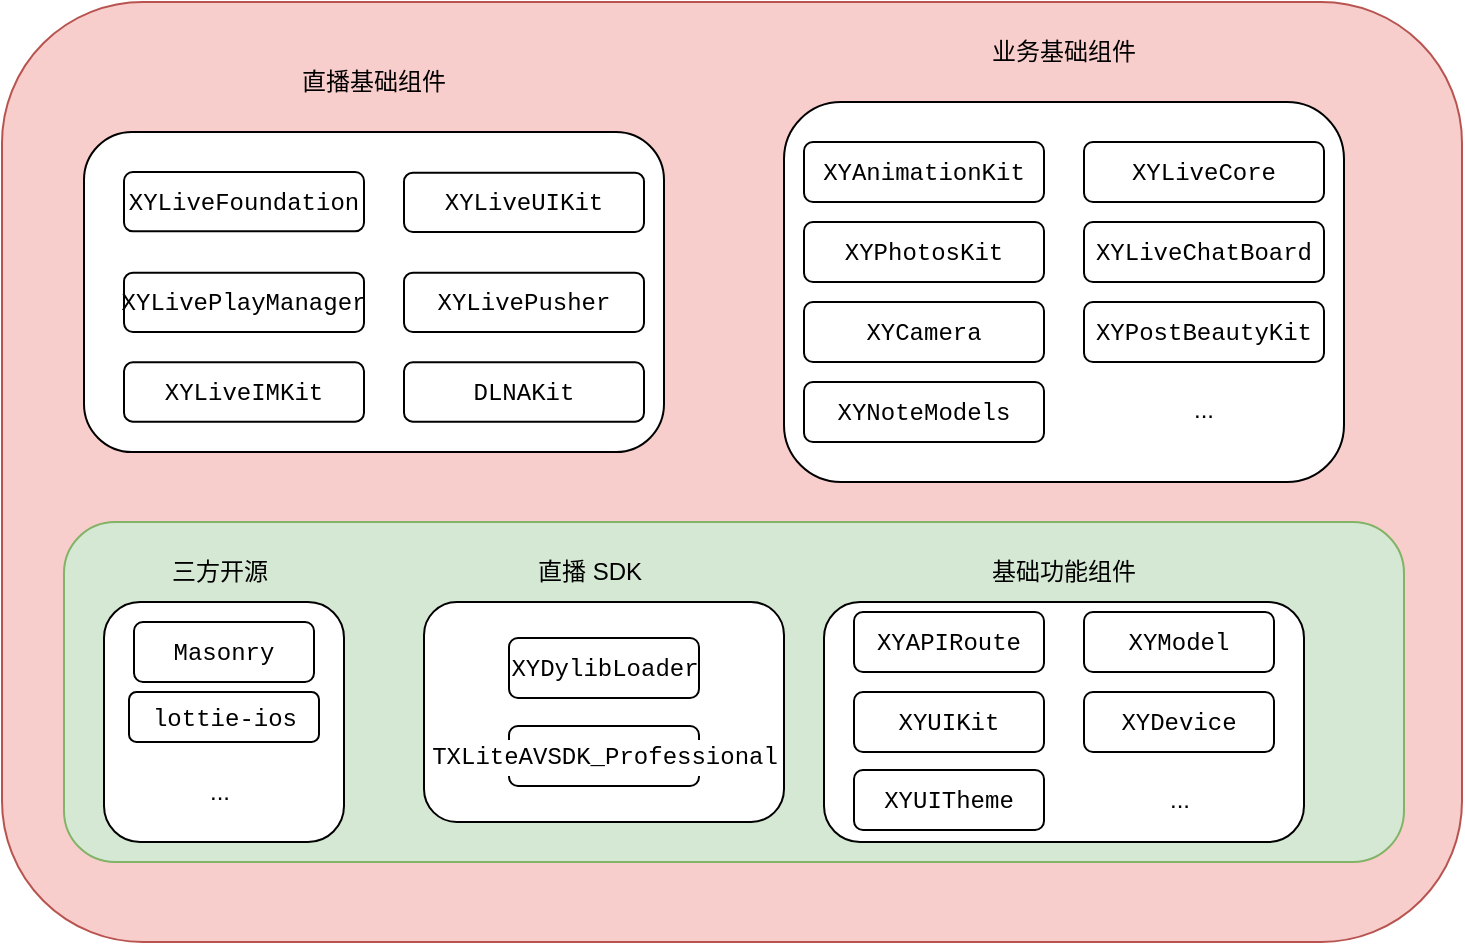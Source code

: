 <mxfile version="22.1.20" type="github">
  <diagram name="第 1 页" id="BjN0HSsCt5Mu86GL2Iaq">
    <mxGraphModel dx="1059" dy="598" grid="1" gridSize="10" guides="1" tooltips="1" connect="1" arrows="1" fold="1" page="1" pageScale="1" pageWidth="827" pageHeight="1169" math="0" shadow="0">
      <root>
        <mxCell id="0" />
        <mxCell id="1" parent="0" />
        <mxCell id="tBpjEUCy_msSDKtW_xWb-1" value="" style="rounded=1;whiteSpace=wrap;html=1;fillColor=#f8cecc;strokeColor=#b85450;" vertex="1" parent="1">
          <mxGeometry x="49" y="370" width="730" height="470" as="geometry" />
        </mxCell>
        <mxCell id="tBpjEUCy_msSDKtW_xWb-24" value="" style="rounded=1;whiteSpace=wrap;html=1;labelBackgroundColor=default;fillColor=#d5e8d4;strokeColor=#82b366;" vertex="1" parent="1">
          <mxGeometry x="80" y="630" width="670" height="170" as="geometry" />
        </mxCell>
        <mxCell id="tBpjEUCy_msSDKtW_xWb-43" value="" style="group" vertex="1" connectable="0" parent="1">
          <mxGeometry x="460" y="640" width="240" height="150" as="geometry" />
        </mxCell>
        <mxCell id="tBpjEUCy_msSDKtW_xWb-27" value="" style="rounded=1;whiteSpace=wrap;html=1;fontColor=default;labelBackgroundColor=default;" vertex="1" parent="tBpjEUCy_msSDKtW_xWb-43">
          <mxGeometry y="30" width="240" height="120" as="geometry" />
        </mxCell>
        <mxCell id="tBpjEUCy_msSDKtW_xWb-31" value="基础功能组件" style="text;html=1;strokeColor=none;fillColor=none;align=center;verticalAlign=middle;whiteSpace=wrap;rounded=0;fontColor=default;labelBackgroundColor=none;" vertex="1" parent="tBpjEUCy_msSDKtW_xWb-43">
          <mxGeometry x="75" width="90" height="30" as="geometry" />
        </mxCell>
        <mxCell id="tBpjEUCy_msSDKtW_xWb-37" value="&lt;div style=&quot;font-family: Menlo, Monaco, &amp;quot;Courier New&amp;quot;, monospace; line-height: 18px;&quot;&gt;&lt;div style=&quot;line-height: 18px;&quot;&gt;&lt;div style=&quot;line-height: 18px;&quot;&gt;XYAPIRoute&lt;/div&gt;&lt;/div&gt;&lt;/div&gt;" style="rounded=1;whiteSpace=wrap;html=1;fontColor=default;labelBackgroundColor=default;" vertex="1" parent="tBpjEUCy_msSDKtW_xWb-43">
          <mxGeometry x="15" y="35" width="95" height="30" as="geometry" />
        </mxCell>
        <mxCell id="tBpjEUCy_msSDKtW_xWb-38" value="&lt;div style=&quot;font-family: Menlo, Monaco, &amp;quot;Courier New&amp;quot;, monospace; line-height: 18px;&quot;&gt;&lt;div style=&quot;line-height: 18px;&quot;&gt;&lt;div style=&quot;line-height: 18px;&quot;&gt;XYModel&lt;/div&gt;&lt;/div&gt;&lt;/div&gt;" style="rounded=1;whiteSpace=wrap;html=1;fontColor=default;labelBackgroundColor=default;" vertex="1" parent="tBpjEUCy_msSDKtW_xWb-43">
          <mxGeometry x="130" y="35" width="95" height="30" as="geometry" />
        </mxCell>
        <mxCell id="tBpjEUCy_msSDKtW_xWb-39" value="&lt;div style=&quot;font-family: Menlo, Monaco, &amp;quot;Courier New&amp;quot;, monospace; line-height: 18px;&quot;&gt;&lt;div style=&quot;line-height: 18px;&quot;&gt;&lt;div style=&quot;line-height: 18px;&quot;&gt;XYUIKit&lt;/div&gt;&lt;/div&gt;&lt;/div&gt;" style="rounded=1;whiteSpace=wrap;html=1;fontColor=default;labelBackgroundColor=default;" vertex="1" parent="tBpjEUCy_msSDKtW_xWb-43">
          <mxGeometry x="15" y="75" width="95" height="30" as="geometry" />
        </mxCell>
        <mxCell id="tBpjEUCy_msSDKtW_xWb-40" value="&lt;div style=&quot;font-family: Menlo, Monaco, &amp;quot;Courier New&amp;quot;, monospace; line-height: 18px;&quot;&gt;&lt;div style=&quot;line-height: 18px;&quot;&gt;&lt;div style=&quot;line-height: 18px;&quot;&gt;XYDevice&lt;/div&gt;&lt;/div&gt;&lt;/div&gt;" style="rounded=1;whiteSpace=wrap;html=1;fontColor=default;labelBackgroundColor=default;" vertex="1" parent="tBpjEUCy_msSDKtW_xWb-43">
          <mxGeometry x="130" y="75" width="95" height="30" as="geometry" />
        </mxCell>
        <mxCell id="tBpjEUCy_msSDKtW_xWb-41" value="&lt;div style=&quot;font-family: Menlo, Monaco, &amp;quot;Courier New&amp;quot;, monospace; line-height: 18px;&quot;&gt;&lt;div style=&quot;line-height: 18px;&quot;&gt;&lt;div style=&quot;line-height: 18px;&quot;&gt;XYUITheme&lt;/div&gt;&lt;/div&gt;&lt;/div&gt;" style="rounded=1;whiteSpace=wrap;html=1;fontColor=default;labelBackgroundColor=default;" vertex="1" parent="tBpjEUCy_msSDKtW_xWb-43">
          <mxGeometry x="15" y="114" width="95" height="30" as="geometry" />
        </mxCell>
        <mxCell id="tBpjEUCy_msSDKtW_xWb-42" value="..." style="text;html=1;strokeColor=none;fillColor=none;align=center;verticalAlign=middle;whiteSpace=wrap;rounded=0;fontColor=default;labelBackgroundColor=default;" vertex="1" parent="tBpjEUCy_msSDKtW_xWb-43">
          <mxGeometry x="147.5" y="114" width="60" height="30" as="geometry" />
        </mxCell>
        <mxCell id="tBpjEUCy_msSDKtW_xWb-44" value="" style="group" vertex="1" connectable="0" parent="1">
          <mxGeometry x="260" y="640" width="180" height="140" as="geometry" />
        </mxCell>
        <mxCell id="tBpjEUCy_msSDKtW_xWb-26" value="" style="rounded=1;whiteSpace=wrap;html=1;fontColor=default;labelBackgroundColor=default;" vertex="1" parent="tBpjEUCy_msSDKtW_xWb-44">
          <mxGeometry y="30" width="180" height="110" as="geometry" />
        </mxCell>
        <mxCell id="tBpjEUCy_msSDKtW_xWb-30" value="直播 SDK" style="text;html=1;strokeColor=none;fillColor=none;align=center;verticalAlign=middle;whiteSpace=wrap;rounded=0;fontColor=default;labelBackgroundColor=none;" vertex="1" parent="tBpjEUCy_msSDKtW_xWb-44">
          <mxGeometry x="32.5" width="100" height="30" as="geometry" />
        </mxCell>
        <mxCell id="tBpjEUCy_msSDKtW_xWb-35" value="&lt;div style=&quot;font-family: Menlo, Monaco, &amp;quot;Courier New&amp;quot;, monospace; line-height: 18px;&quot;&gt;&lt;div style=&quot;line-height: 18px;&quot;&gt;XYDylibLoader&lt;/div&gt;&lt;/div&gt;" style="rounded=1;whiteSpace=wrap;html=1;fontColor=default;labelBackgroundColor=default;" vertex="1" parent="tBpjEUCy_msSDKtW_xWb-44">
          <mxGeometry x="42.5" y="48" width="95" height="30" as="geometry" />
        </mxCell>
        <mxCell id="tBpjEUCy_msSDKtW_xWb-36" value="&lt;div style=&quot;font-family: Menlo, Monaco, &amp;quot;Courier New&amp;quot;, monospace; line-height: 18px;&quot;&gt;&lt;div style=&quot;line-height: 18px;&quot;&gt;&lt;div style=&quot;line-height: 18px;&quot;&gt;TXLiteAVSDK_Professional&lt;/div&gt;&lt;/div&gt;&lt;/div&gt;" style="rounded=1;whiteSpace=wrap;html=1;fontColor=default;labelBackgroundColor=default;" vertex="1" parent="tBpjEUCy_msSDKtW_xWb-44">
          <mxGeometry x="42.5" y="92" width="95" height="30" as="geometry" />
        </mxCell>
        <mxCell id="tBpjEUCy_msSDKtW_xWb-45" value="" style="group" vertex="1" connectable="0" parent="1">
          <mxGeometry x="100" y="640" width="120" height="150" as="geometry" />
        </mxCell>
        <mxCell id="tBpjEUCy_msSDKtW_xWb-25" value="" style="rounded=1;whiteSpace=wrap;html=1;fontColor=default;labelBackgroundColor=default;" vertex="1" parent="tBpjEUCy_msSDKtW_xWb-45">
          <mxGeometry y="30" width="120" height="120" as="geometry" />
        </mxCell>
        <mxCell id="tBpjEUCy_msSDKtW_xWb-28" value="&lt;div style=&quot;font-family: Menlo, Monaco, &amp;quot;Courier New&amp;quot;, monospace; line-height: 18px;&quot;&gt;Masonry&lt;/div&gt;" style="rounded=1;whiteSpace=wrap;html=1;fontColor=default;labelBackgroundColor=default;" vertex="1" parent="tBpjEUCy_msSDKtW_xWb-45">
          <mxGeometry x="15" y="40" width="90" height="30" as="geometry" />
        </mxCell>
        <mxCell id="tBpjEUCy_msSDKtW_xWb-29" value="三方开源" style="text;html=1;strokeColor=none;fillColor=none;align=center;verticalAlign=middle;whiteSpace=wrap;rounded=0;fontColor=default;labelBackgroundColor=none;" vertex="1" parent="tBpjEUCy_msSDKtW_xWb-45">
          <mxGeometry x="28" width="60" height="30" as="geometry" />
        </mxCell>
        <mxCell id="tBpjEUCy_msSDKtW_xWb-32" value="&lt;div style=&quot;font-family: Menlo, Monaco, &amp;quot;Courier New&amp;quot;, monospace; line-height: 18px;&quot;&gt;&lt;div style=&quot;line-height: 18px;&quot;&gt;lottie-ios&lt;/div&gt;&lt;/div&gt;" style="rounded=1;whiteSpace=wrap;html=1;fontColor=default;labelBackgroundColor=default;" vertex="1" parent="tBpjEUCy_msSDKtW_xWb-45">
          <mxGeometry x="12.5" y="75" width="95" height="25" as="geometry" />
        </mxCell>
        <mxCell id="tBpjEUCy_msSDKtW_xWb-34" value="..." style="text;html=1;strokeColor=none;fillColor=none;align=center;verticalAlign=middle;whiteSpace=wrap;rounded=0;fontColor=default;labelBackgroundColor=default;" vertex="1" parent="tBpjEUCy_msSDKtW_xWb-45">
          <mxGeometry x="28" y="110" width="60" height="30" as="geometry" />
        </mxCell>
        <mxCell id="tBpjEUCy_msSDKtW_xWb-48" value="" style="group" vertex="1" connectable="0" parent="1">
          <mxGeometry x="90" y="395" width="290" height="200" as="geometry" />
        </mxCell>
        <mxCell id="tBpjEUCy_msSDKtW_xWb-23" value="&lt;div style=&quot;font-family: Menlo, Monaco, &amp;quot;Courier New&amp;quot;, monospace; line-height: 18px;&quot;&gt;直播基础组件&lt;/div&gt;" style="text;html=1;strokeColor=none;fillColor=none;align=center;verticalAlign=middle;whiteSpace=wrap;rounded=0;fontColor=default;labelBackgroundColor=none;container=0;" vertex="1" parent="tBpjEUCy_msSDKtW_xWb-48">
          <mxGeometry x="100" width="90" height="30" as="geometry" />
        </mxCell>
        <mxCell id="tBpjEUCy_msSDKtW_xWb-2" value="&lt;div style=&quot;font-family: Menlo, Monaco, &amp;quot;Courier New&amp;quot;, monospace; line-height: 18px;&quot;&gt;&lt;br&gt;&lt;/div&gt;" style="rounded=1;whiteSpace=wrap;html=1;fontColor=default;labelBackgroundColor=default;container=0;" vertex="1" parent="tBpjEUCy_msSDKtW_xWb-48">
          <mxGeometry y="40" width="290" height="160" as="geometry" />
        </mxCell>
        <mxCell id="tBpjEUCy_msSDKtW_xWb-3" value="&lt;meta charset=&quot;utf-8&quot;&gt;&lt;span style=&quot;font-family: Menlo, Monaco, &amp;quot;Courier New&amp;quot;, monospace; font-size: 12px; font-style: normal; font-variant-ligatures: normal; font-variant-caps: normal; font-weight: 400; letter-spacing: normal; orphans: 2; text-align: center; text-indent: 0px; text-transform: none; widows: 2; word-spacing: 0px; -webkit-text-stroke-width: 0px; text-decoration-thickness: initial; text-decoration-style: initial; text-decoration-color: initial; float: none; display: inline !important;&quot;&gt;XYLiveFoundation&lt;/span&gt;" style="rounded=1;whiteSpace=wrap;html=1;fontColor=default;labelBackgroundColor=none;container=0;" vertex="1" parent="tBpjEUCy_msSDKtW_xWb-48">
          <mxGeometry x="20" y="60.002" width="120" height="29.658" as="geometry" />
        </mxCell>
        <mxCell id="tBpjEUCy_msSDKtW_xWb-4" value="&lt;div style=&quot;font-family: Menlo, Monaco, &amp;quot;Courier New&amp;quot;, monospace; line-height: 18px;&quot;&gt;XYLiveUIKit&lt;/div&gt;" style="rounded=1;whiteSpace=wrap;html=1;fontColor=default;labelBackgroundColor=none;container=0;" vertex="1" parent="tBpjEUCy_msSDKtW_xWb-48">
          <mxGeometry x="160" y="60.346" width="120" height="29.658" as="geometry" />
        </mxCell>
        <mxCell id="tBpjEUCy_msSDKtW_xWb-6" value="&lt;div style=&quot;font-family: Menlo, Monaco, &amp;quot;Courier New&amp;quot;, monospace; line-height: 18px;&quot;&gt;&lt;div style=&quot;line-height: 18px;&quot;&gt;XYLivePlayManager&lt;/div&gt;&lt;/div&gt;" style="rounded=1;whiteSpace=wrap;html=1;fontColor=default;labelBackgroundColor=none;container=0;" vertex="1" parent="tBpjEUCy_msSDKtW_xWb-48">
          <mxGeometry x="20" y="110.339" width="120" height="29.658" as="geometry" />
        </mxCell>
        <mxCell id="tBpjEUCy_msSDKtW_xWb-7" value="&lt;div style=&quot;font-family: Menlo, Monaco, &amp;quot;Courier New&amp;quot;, monospace; line-height: 18px;&quot;&gt;&lt;div style=&quot;line-height: 18px;&quot;&gt;XYLivePusher&lt;/div&gt;&lt;/div&gt;" style="rounded=1;whiteSpace=wrap;html=1;fontColor=default;labelBackgroundColor=none;container=0;" vertex="1" parent="tBpjEUCy_msSDKtW_xWb-48">
          <mxGeometry x="160" y="110.343" width="120" height="29.658" as="geometry" />
        </mxCell>
        <mxCell id="tBpjEUCy_msSDKtW_xWb-8" value="&lt;div style=&quot;font-family: Menlo, Monaco, &amp;quot;Courier New&amp;quot;, monospace; line-height: 18px;&quot;&gt;&lt;div style=&quot;line-height: 18px;&quot;&gt;XYLiveIMKit&lt;/div&gt;&lt;/div&gt;" style="rounded=1;whiteSpace=wrap;html=1;fontColor=default;labelBackgroundColor=none;container=0;" vertex="1" parent="tBpjEUCy_msSDKtW_xWb-48">
          <mxGeometry x="20" y="155.167" width="120" height="29.658" as="geometry" />
        </mxCell>
        <mxCell id="tBpjEUCy_msSDKtW_xWb-9" value="&lt;div style=&quot;font-family: Menlo, Monaco, &amp;quot;Courier New&amp;quot;, monospace; line-height: 18px;&quot;&gt;&lt;div style=&quot;line-height: 18px;&quot;&gt;DLNAKit&lt;/div&gt;&lt;/div&gt;" style="rounded=1;whiteSpace=wrap;html=1;fontColor=default;labelBackgroundColor=none;container=0;" vertex="1" parent="tBpjEUCy_msSDKtW_xWb-48">
          <mxGeometry x="160" y="155.17" width="120" height="29.658" as="geometry" />
        </mxCell>
        <mxCell id="tBpjEUCy_msSDKtW_xWb-49" value="" style="group" vertex="1" connectable="0" parent="1">
          <mxGeometry x="440" y="380" width="280" height="230" as="geometry" />
        </mxCell>
        <mxCell id="tBpjEUCy_msSDKtW_xWb-11" value="&lt;div style=&quot;font-family: Menlo, Monaco, &amp;quot;Courier New&amp;quot;, monospace; line-height: 18px;&quot;&gt;&lt;div style=&quot;line-height: 18px;&quot;&gt;业务基础组件&lt;/div&gt;&lt;/div&gt;" style="text;html=1;strokeColor=none;fillColor=none;align=center;verticalAlign=middle;whiteSpace=wrap;rounded=0;fontColor=default;labelBackgroundColor=none;" vertex="1" parent="tBpjEUCy_msSDKtW_xWb-49">
          <mxGeometry x="95" width="90" height="30" as="geometry" />
        </mxCell>
        <mxCell id="tBpjEUCy_msSDKtW_xWb-13" value="" style="rounded=1;whiteSpace=wrap;html=1;" vertex="1" parent="tBpjEUCy_msSDKtW_xWb-49">
          <mxGeometry y="40" width="280" height="190" as="geometry" />
        </mxCell>
        <mxCell id="tBpjEUCy_msSDKtW_xWb-14" value="&lt;div style=&quot;font-family: Menlo, Monaco, &amp;quot;Courier New&amp;quot;, monospace; line-height: 18px;&quot;&gt;XYAnimationKit&lt;/div&gt;" style="rounded=1;whiteSpace=wrap;html=1;fontColor=default;labelBackgroundColor=none;" vertex="1" parent="tBpjEUCy_msSDKtW_xWb-49">
          <mxGeometry x="10" y="60" width="120" height="30" as="geometry" />
        </mxCell>
        <mxCell id="tBpjEUCy_msSDKtW_xWb-15" value="&lt;div style=&quot;font-family: Menlo, Monaco, &amp;quot;Courier New&amp;quot;, monospace; line-height: 18px;&quot;&gt;&lt;div style=&quot;line-height: 18px;&quot;&gt;&lt;div style=&quot;line-height: 18px;&quot;&gt;XYLiveCore&lt;/div&gt;&lt;/div&gt;&lt;/div&gt;" style="rounded=1;whiteSpace=wrap;html=1;fontColor=default;labelBackgroundColor=none;" vertex="1" parent="tBpjEUCy_msSDKtW_xWb-49">
          <mxGeometry x="150" y="60" width="120" height="30" as="geometry" />
        </mxCell>
        <mxCell id="tBpjEUCy_msSDKtW_xWb-16" value="&lt;div style=&quot;font-family: Menlo, Monaco, &amp;quot;Courier New&amp;quot;, monospace; line-height: 18px;&quot;&gt;&lt;div style=&quot;line-height: 18px;&quot;&gt;&lt;div style=&quot;line-height: 18px;&quot;&gt;XYLiveChatBoard&lt;/div&gt;&lt;/div&gt;&lt;/div&gt;" style="rounded=1;whiteSpace=wrap;html=1;fontColor=default;labelBackgroundColor=default;" vertex="1" parent="tBpjEUCy_msSDKtW_xWb-49">
          <mxGeometry x="150" y="100" width="120" height="30" as="geometry" />
        </mxCell>
        <mxCell id="tBpjEUCy_msSDKtW_xWb-17" value="&lt;div style=&quot;font-family: Menlo, Monaco, &amp;quot;Courier New&amp;quot;, monospace; line-height: 18px;&quot;&gt;&lt;div style=&quot;line-height: 18px;&quot;&gt;&lt;div style=&quot;line-height: 18px;&quot;&gt;XYPhotosKit&lt;/div&gt;&lt;/div&gt;&lt;/div&gt;" style="rounded=1;whiteSpace=wrap;html=1;fontColor=default;labelBackgroundColor=none;" vertex="1" parent="tBpjEUCy_msSDKtW_xWb-49">
          <mxGeometry x="10" y="100" width="120" height="30" as="geometry" />
        </mxCell>
        <mxCell id="tBpjEUCy_msSDKtW_xWb-18" value="&lt;div style=&quot;font-family: Menlo, Monaco, &amp;quot;Courier New&amp;quot;, monospace; line-height: 18px;&quot;&gt;&lt;div style=&quot;line-height: 18px;&quot;&gt;&lt;div style=&quot;line-height: 18px;&quot;&gt;XYCamera&lt;/div&gt;&lt;/div&gt;&lt;/div&gt;" style="rounded=1;whiteSpace=wrap;html=1;fontColor=default;labelBackgroundColor=none;" vertex="1" parent="tBpjEUCy_msSDKtW_xWb-49">
          <mxGeometry x="10" y="140" width="120" height="30" as="geometry" />
        </mxCell>
        <mxCell id="tBpjEUCy_msSDKtW_xWb-19" value="&lt;div style=&quot;font-family: Menlo, Monaco, &amp;quot;Courier New&amp;quot;, monospace; line-height: 18px;&quot;&gt;&lt;div style=&quot;line-height: 18px;&quot;&gt;XYPostBeautyKit&lt;/div&gt;&lt;/div&gt;" style="rounded=1;whiteSpace=wrap;html=1;fontColor=default;labelBackgroundColor=none;" vertex="1" parent="tBpjEUCy_msSDKtW_xWb-49">
          <mxGeometry x="150" y="140" width="120" height="30" as="geometry" />
        </mxCell>
        <mxCell id="tBpjEUCy_msSDKtW_xWb-46" value="&lt;div style=&quot;font-family: Menlo, Monaco, &amp;quot;Courier New&amp;quot;, monospace; line-height: 18px;&quot;&gt;&lt;div style=&quot;line-height: 18px;&quot;&gt;&lt;div style=&quot;line-height: 18px;&quot;&gt;&lt;div style=&quot;line-height: 18px;&quot;&gt;XYNoteModels&lt;/div&gt;&lt;/div&gt;&lt;/div&gt;&lt;/div&gt;" style="rounded=1;whiteSpace=wrap;html=1;fontColor=default;labelBackgroundColor=none;" vertex="1" parent="tBpjEUCy_msSDKtW_xWb-49">
          <mxGeometry x="10" y="180" width="120" height="30" as="geometry" />
        </mxCell>
        <mxCell id="tBpjEUCy_msSDKtW_xWb-47" value="..." style="text;html=1;strokeColor=none;fillColor=none;align=center;verticalAlign=middle;whiteSpace=wrap;rounded=0;" vertex="1" parent="tBpjEUCy_msSDKtW_xWb-49">
          <mxGeometry x="180" y="179" width="60" height="30" as="geometry" />
        </mxCell>
      </root>
    </mxGraphModel>
  </diagram>
</mxfile>
